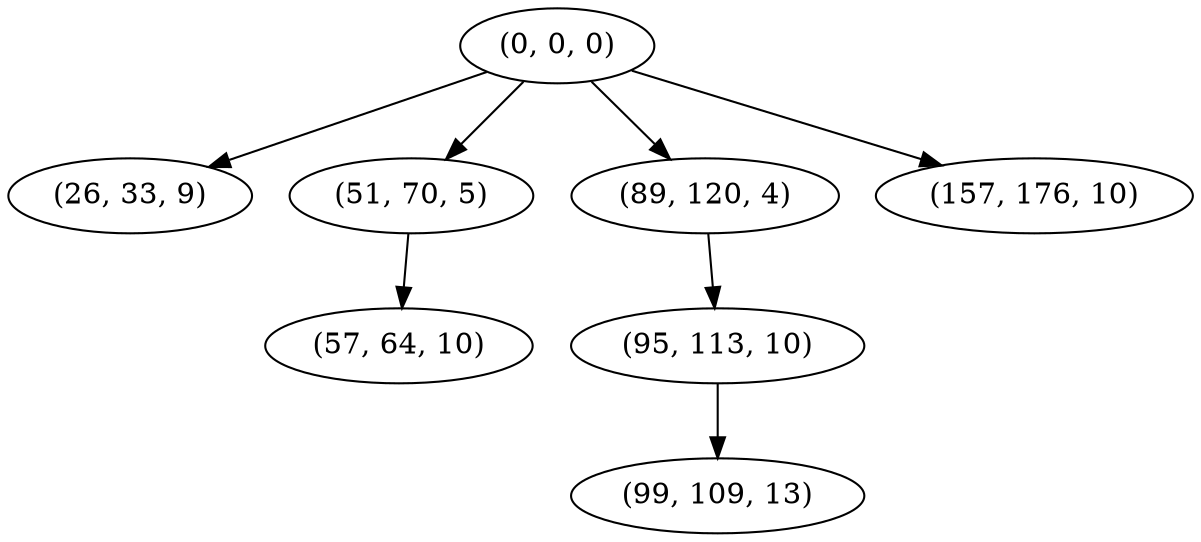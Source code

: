 digraph tree {
    "(0, 0, 0)";
    "(26, 33, 9)";
    "(51, 70, 5)";
    "(57, 64, 10)";
    "(89, 120, 4)";
    "(95, 113, 10)";
    "(99, 109, 13)";
    "(157, 176, 10)";
    "(0, 0, 0)" -> "(26, 33, 9)";
    "(0, 0, 0)" -> "(51, 70, 5)";
    "(0, 0, 0)" -> "(89, 120, 4)";
    "(0, 0, 0)" -> "(157, 176, 10)";
    "(51, 70, 5)" -> "(57, 64, 10)";
    "(89, 120, 4)" -> "(95, 113, 10)";
    "(95, 113, 10)" -> "(99, 109, 13)";
}
